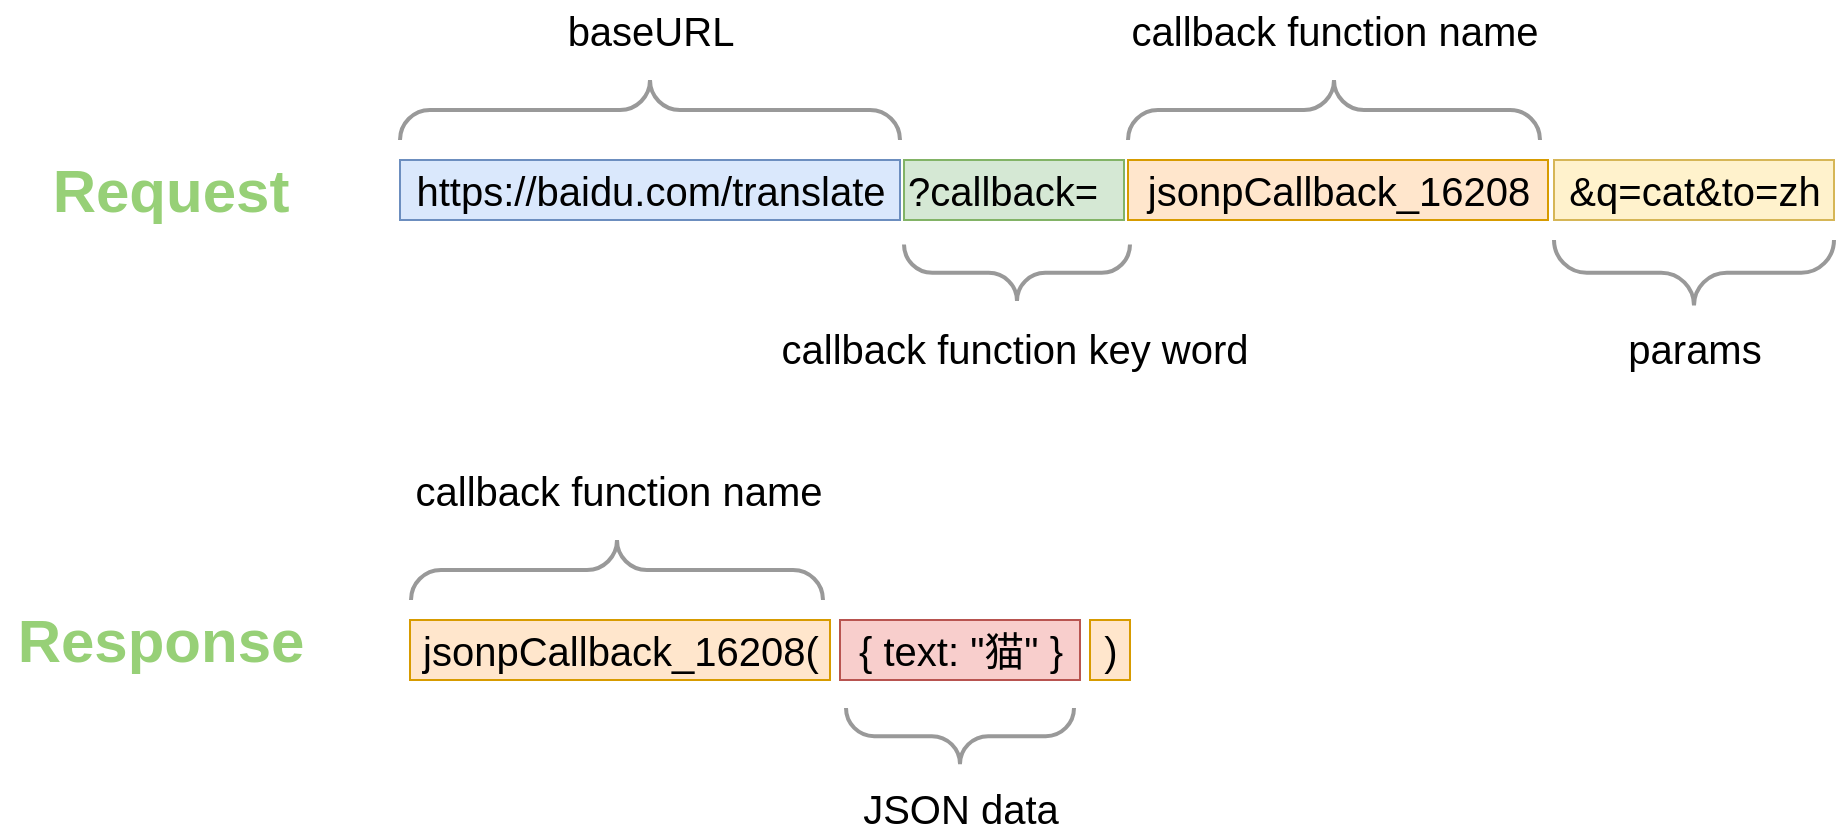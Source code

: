 <mxfile version="14.6.11" type="github">
  <diagram id="ZIaq1ua41LSCKKVV6wSK" name="JSONP">
    <mxGraphModel dx="1417" dy="934" grid="1" gridSize="10" guides="1" tooltips="1" connect="1" arrows="1" fold="1" page="1" pageScale="1" pageWidth="1169" pageHeight="827" math="0" shadow="0">
      <root>
        <mxCell id="0" />
        <mxCell id="1" parent="0" />
        <mxCell id="hNWiUd4LyEJFCyibCBkk-3" value="https://baidu.com/translate" style="text;html=1;align=center;verticalAlign=middle;resizable=0;points=[];autosize=1;strokeColor=#6c8ebf;fontSize=20;fillColor=#dae8fc;" vertex="1" parent="1">
          <mxGeometry x="250" y="140" width="250" height="30" as="geometry" />
        </mxCell>
        <mxCell id="hNWiUd4LyEJFCyibCBkk-4" value="?callback=" style="text;html=1;align=left;verticalAlign=middle;resizable=0;points=[];autosize=1;strokeColor=#82b366;fontSize=20;fillColor=#d5e8d4;" vertex="1" parent="1">
          <mxGeometry x="502" y="140" width="110" height="30" as="geometry" />
        </mxCell>
        <mxCell id="hNWiUd4LyEJFCyibCBkk-5" value="jsonpCallback_16208" style="text;html=1;align=center;verticalAlign=middle;resizable=0;points=[];autosize=1;strokeColor=#d79b00;fontSize=20;fillColor=#ffe6cc;" vertex="1" parent="1">
          <mxGeometry x="614" y="140" width="210" height="30" as="geometry" />
        </mxCell>
        <mxCell id="hNWiUd4LyEJFCyibCBkk-6" value="&amp;amp;q=cat&amp;amp;to=zh" style="text;html=1;align=center;verticalAlign=middle;resizable=0;points=[];autosize=1;strokeColor=#d6b656;fontSize=20;fillColor=#fff2cc;" vertex="1" parent="1">
          <mxGeometry x="827" y="140" width="140" height="30" as="geometry" />
        </mxCell>
        <mxCell id="hNWiUd4LyEJFCyibCBkk-7" value="" style="verticalLabelPosition=bottom;shadow=0;dashed=0;align=center;html=1;verticalAlign=top;strokeWidth=2;shape=mxgraph.mockup.markup.curlyBrace;strokeColor=#999999;fontSize=20;" vertex="1" parent="1">
          <mxGeometry x="250" y="100" width="250" height="30" as="geometry" />
        </mxCell>
        <mxCell id="hNWiUd4LyEJFCyibCBkk-8" value="baseURL" style="text;html=1;align=center;verticalAlign=middle;resizable=0;points=[];autosize=1;strokeColor=none;fontSize=20;" vertex="1" parent="1">
          <mxGeometry x="325" y="60" width="100" height="30" as="geometry" />
        </mxCell>
        <mxCell id="hNWiUd4LyEJFCyibCBkk-9" value="" style="verticalLabelPosition=bottom;shadow=0;dashed=0;align=center;html=1;verticalAlign=top;strokeWidth=2;shape=mxgraph.mockup.markup.curlyBrace;strokeColor=#999999;fontSize=20;rotation=180;" vertex="1" parent="1">
          <mxGeometry x="502" y="180" width="113" height="32.8" as="geometry" />
        </mxCell>
        <mxCell id="hNWiUd4LyEJFCyibCBkk-10" value="" style="verticalLabelPosition=bottom;shadow=0;dashed=0;align=center;html=1;verticalAlign=top;strokeWidth=2;shape=mxgraph.mockup.markup.curlyBrace;strokeColor=#999999;fontSize=20;" vertex="1" parent="1">
          <mxGeometry x="614" y="100" width="206" height="30" as="geometry" />
        </mxCell>
        <mxCell id="hNWiUd4LyEJFCyibCBkk-11" value="" style="verticalLabelPosition=bottom;shadow=0;dashed=0;align=center;html=1;verticalAlign=top;strokeWidth=2;shape=mxgraph.mockup.markup.curlyBrace;strokeColor=#999999;fontSize=20;rotation=180;" vertex="1" parent="1">
          <mxGeometry x="827" y="180" width="140" height="32.8" as="geometry" />
        </mxCell>
        <mxCell id="hNWiUd4LyEJFCyibCBkk-12" value="callback function key word" style="text;html=1;align=center;verticalAlign=middle;resizable=0;points=[];autosize=1;strokeColor=none;fontSize=20;" vertex="1" parent="1">
          <mxGeometry x="432" y="219" width="250" height="30" as="geometry" />
        </mxCell>
        <mxCell id="hNWiUd4LyEJFCyibCBkk-13" value="callback function name" style="text;html=1;align=center;verticalAlign=middle;resizable=0;points=[];autosize=1;strokeColor=none;fontSize=20;" vertex="1" parent="1">
          <mxGeometry x="607" y="60" width="220" height="30" as="geometry" />
        </mxCell>
        <mxCell id="hNWiUd4LyEJFCyibCBkk-14" value="params" style="text;html=1;align=center;verticalAlign=middle;resizable=0;points=[];autosize=1;strokeColor=none;fontSize=20;" vertex="1" parent="1">
          <mxGeometry x="857" y="219" width="80" height="30" as="geometry" />
        </mxCell>
        <mxCell id="hNWiUd4LyEJFCyibCBkk-15" value="Request" style="text;html=1;align=center;verticalAlign=middle;resizable=0;points=[];autosize=1;strokeColor=none;fontSize=30;fontStyle=1;fontColor=#97D077;" vertex="1" parent="1">
          <mxGeometry x="70" y="135" width="130" height="40" as="geometry" />
        </mxCell>
        <mxCell id="hNWiUd4LyEJFCyibCBkk-16" value="Response" style="text;html=1;align=center;verticalAlign=middle;resizable=0;points=[];autosize=1;strokeColor=none;fontSize=30;fontStyle=1;fontColor=#97D077;" vertex="1" parent="1">
          <mxGeometry x="50" y="360" width="160" height="40" as="geometry" />
        </mxCell>
        <mxCell id="hNWiUd4LyEJFCyibCBkk-18" value="jsonpCallback_16208(" style="text;html=1;align=center;verticalAlign=middle;resizable=0;points=[];autosize=1;strokeColor=#d79b00;fontSize=20;fillColor=#ffe6cc;" vertex="1" parent="1">
          <mxGeometry x="255" y="370" width="210" height="30" as="geometry" />
        </mxCell>
        <mxCell id="hNWiUd4LyEJFCyibCBkk-19" value=")" style="text;html=1;align=center;verticalAlign=middle;resizable=0;points=[];autosize=1;strokeColor=#d79b00;fontSize=20;fillColor=#ffe6cc;" vertex="1" parent="1">
          <mxGeometry x="595" y="370" width="20" height="30" as="geometry" />
        </mxCell>
        <mxCell id="hNWiUd4LyEJFCyibCBkk-20" value="{ text: &quot;猫&quot; }" style="text;html=1;align=center;verticalAlign=middle;resizable=0;points=[];autosize=1;strokeColor=#b85450;fontSize=20;fillColor=#f8cecc;" vertex="1" parent="1">
          <mxGeometry x="470" y="370" width="120" height="30" as="geometry" />
        </mxCell>
        <mxCell id="hNWiUd4LyEJFCyibCBkk-21" value="" style="verticalLabelPosition=bottom;shadow=0;dashed=0;align=center;html=1;verticalAlign=top;strokeWidth=2;shape=mxgraph.mockup.markup.curlyBrace;strokeColor=#999999;fontSize=20;" vertex="1" parent="1">
          <mxGeometry x="255.5" y="330" width="206" height="30" as="geometry" />
        </mxCell>
        <mxCell id="hNWiUd4LyEJFCyibCBkk-22" value="callback function name" style="text;html=1;align=center;verticalAlign=middle;resizable=0;points=[];autosize=1;strokeColor=none;fontSize=20;" vertex="1" parent="1">
          <mxGeometry x="248.5" y="290" width="220" height="30" as="geometry" />
        </mxCell>
        <mxCell id="hNWiUd4LyEJFCyibCBkk-23" value="" style="verticalLabelPosition=bottom;shadow=0;dashed=0;align=center;html=1;verticalAlign=top;strokeWidth=2;shape=mxgraph.mockup.markup.curlyBrace;strokeColor=#999999;fontSize=20;rotation=180;" vertex="1" parent="1">
          <mxGeometry x="473" y="414" width="114" height="28.15" as="geometry" />
        </mxCell>
        <mxCell id="hNWiUd4LyEJFCyibCBkk-24" value="JSON data" style="text;html=1;align=center;verticalAlign=middle;resizable=0;points=[];autosize=1;strokeColor=none;fontSize=20;" vertex="1" parent="1">
          <mxGeometry x="475" y="449" width="110" height="30" as="geometry" />
        </mxCell>
      </root>
    </mxGraphModel>
  </diagram>
</mxfile>
